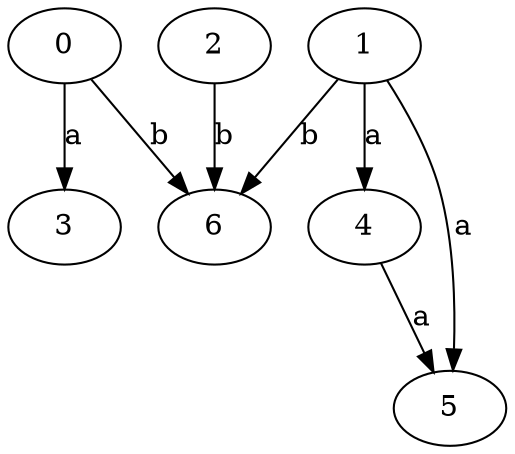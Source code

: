 strict digraph  {
2;
0;
3;
4;
5;
6;
1;
2 -> 6  [label=b];
0 -> 3  [label=a];
0 -> 6  [label=b];
4 -> 5  [label=a];
1 -> 4  [label=a];
1 -> 5  [label=a];
1 -> 6  [label=b];
}
